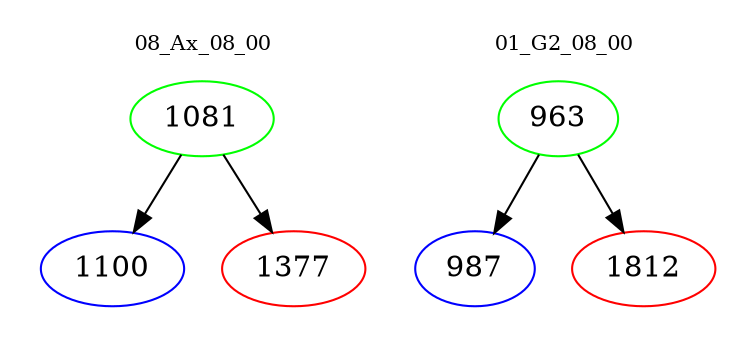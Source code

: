 digraph{
subgraph cluster_0 {
color = white
label = "08_Ax_08_00";
fontsize=10;
T0_1081 [label="1081", color="green"]
T0_1081 -> T0_1100 [color="black"]
T0_1100 [label="1100", color="blue"]
T0_1081 -> T0_1377 [color="black"]
T0_1377 [label="1377", color="red"]
}
subgraph cluster_1 {
color = white
label = "01_G2_08_00";
fontsize=10;
T1_963 [label="963", color="green"]
T1_963 -> T1_987 [color="black"]
T1_987 [label="987", color="blue"]
T1_963 -> T1_1812 [color="black"]
T1_1812 [label="1812", color="red"]
}
}
